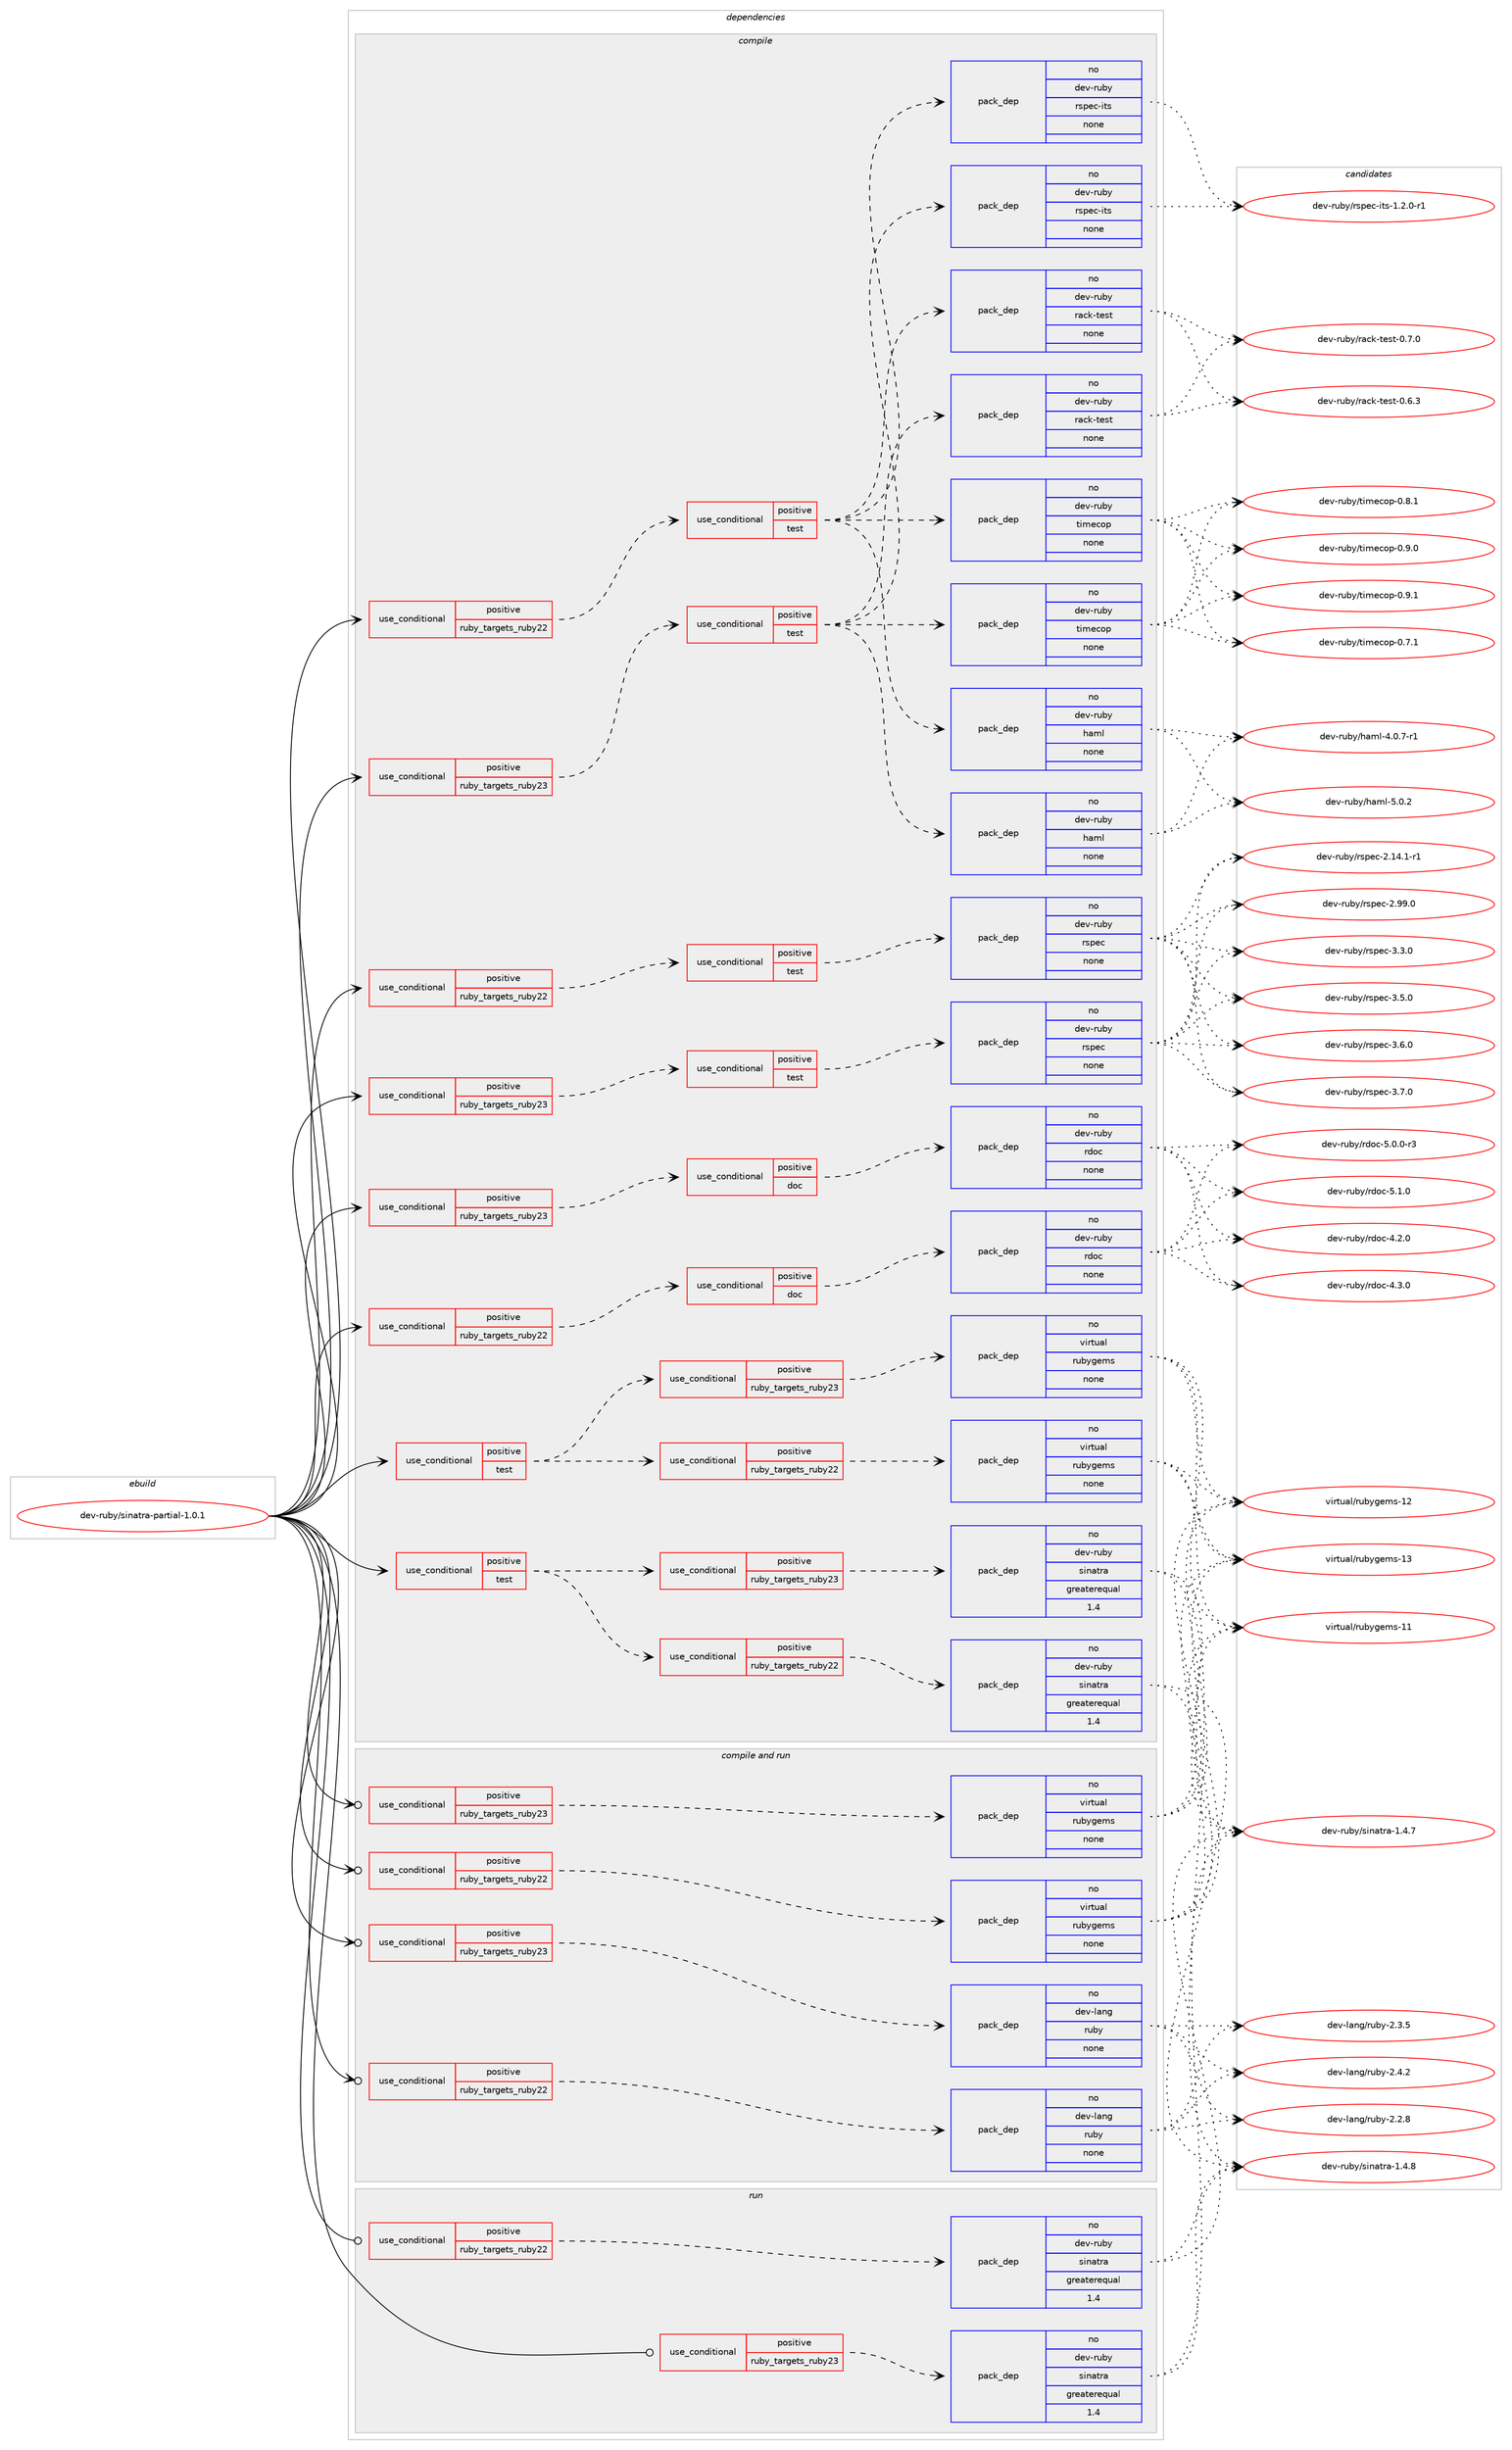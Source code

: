 digraph prolog {

# *************
# Graph options
# *************

newrank=true;
concentrate=true;
compound=true;
graph [rankdir=LR,fontname=Helvetica,fontsize=10,ranksep=1.5];#, ranksep=2.5, nodesep=0.2];
edge  [arrowhead=vee];
node  [fontname=Helvetica,fontsize=10];

# **********
# The ebuild
# **********

subgraph cluster_leftcol {
color=gray;
rank=same;
label=<<i>ebuild</i>>;
id [label="dev-ruby/sinatra-partial-1.0.1", color=red, width=4, href="../dev-ruby/sinatra-partial-1.0.1.svg"];
}

# ****************
# The dependencies
# ****************

subgraph cluster_midcol {
color=gray;
label=<<i>dependencies</i>>;
subgraph cluster_compile {
fillcolor="#eeeeee";
style=filled;
label=<<i>compile</i>>;
subgraph cond73410 {
dependency271660 [label=<<TABLE BORDER="0" CELLBORDER="1" CELLSPACING="0" CELLPADDING="4"><TR><TD ROWSPAN="3" CELLPADDING="10">use_conditional</TD></TR><TR><TD>positive</TD></TR><TR><TD>ruby_targets_ruby22</TD></TR></TABLE>>, shape=none, color=red];
subgraph cond73411 {
dependency271661 [label=<<TABLE BORDER="0" CELLBORDER="1" CELLSPACING="0" CELLPADDING="4"><TR><TD ROWSPAN="3" CELLPADDING="10">use_conditional</TD></TR><TR><TD>positive</TD></TR><TR><TD>doc</TD></TR></TABLE>>, shape=none, color=red];
subgraph pack194134 {
dependency271662 [label=<<TABLE BORDER="0" CELLBORDER="1" CELLSPACING="0" CELLPADDING="4" WIDTH="220"><TR><TD ROWSPAN="6" CELLPADDING="30">pack_dep</TD></TR><TR><TD WIDTH="110">no</TD></TR><TR><TD>dev-ruby</TD></TR><TR><TD>rdoc</TD></TR><TR><TD>none</TD></TR><TR><TD></TD></TR></TABLE>>, shape=none, color=blue];
}
dependency271661:e -> dependency271662:w [weight=20,style="dashed",arrowhead="vee"];
}
dependency271660:e -> dependency271661:w [weight=20,style="dashed",arrowhead="vee"];
}
id:e -> dependency271660:w [weight=20,style="solid",arrowhead="vee"];
subgraph cond73412 {
dependency271663 [label=<<TABLE BORDER="0" CELLBORDER="1" CELLSPACING="0" CELLPADDING="4"><TR><TD ROWSPAN="3" CELLPADDING="10">use_conditional</TD></TR><TR><TD>positive</TD></TR><TR><TD>ruby_targets_ruby22</TD></TR></TABLE>>, shape=none, color=red];
subgraph cond73413 {
dependency271664 [label=<<TABLE BORDER="0" CELLBORDER="1" CELLSPACING="0" CELLPADDING="4"><TR><TD ROWSPAN="3" CELLPADDING="10">use_conditional</TD></TR><TR><TD>positive</TD></TR><TR><TD>test</TD></TR></TABLE>>, shape=none, color=red];
subgraph pack194135 {
dependency271665 [label=<<TABLE BORDER="0" CELLBORDER="1" CELLSPACING="0" CELLPADDING="4" WIDTH="220"><TR><TD ROWSPAN="6" CELLPADDING="30">pack_dep</TD></TR><TR><TD WIDTH="110">no</TD></TR><TR><TD>dev-ruby</TD></TR><TR><TD>haml</TD></TR><TR><TD>none</TD></TR><TR><TD></TD></TR></TABLE>>, shape=none, color=blue];
}
dependency271664:e -> dependency271665:w [weight=20,style="dashed",arrowhead="vee"];
subgraph pack194136 {
dependency271666 [label=<<TABLE BORDER="0" CELLBORDER="1" CELLSPACING="0" CELLPADDING="4" WIDTH="220"><TR><TD ROWSPAN="6" CELLPADDING="30">pack_dep</TD></TR><TR><TD WIDTH="110">no</TD></TR><TR><TD>dev-ruby</TD></TR><TR><TD>rack-test</TD></TR><TR><TD>none</TD></TR><TR><TD></TD></TR></TABLE>>, shape=none, color=blue];
}
dependency271664:e -> dependency271666:w [weight=20,style="dashed",arrowhead="vee"];
subgraph pack194137 {
dependency271667 [label=<<TABLE BORDER="0" CELLBORDER="1" CELLSPACING="0" CELLPADDING="4" WIDTH="220"><TR><TD ROWSPAN="6" CELLPADDING="30">pack_dep</TD></TR><TR><TD WIDTH="110">no</TD></TR><TR><TD>dev-ruby</TD></TR><TR><TD>rspec-its</TD></TR><TR><TD>none</TD></TR><TR><TD></TD></TR></TABLE>>, shape=none, color=blue];
}
dependency271664:e -> dependency271667:w [weight=20,style="dashed",arrowhead="vee"];
subgraph pack194138 {
dependency271668 [label=<<TABLE BORDER="0" CELLBORDER="1" CELLSPACING="0" CELLPADDING="4" WIDTH="220"><TR><TD ROWSPAN="6" CELLPADDING="30">pack_dep</TD></TR><TR><TD WIDTH="110">no</TD></TR><TR><TD>dev-ruby</TD></TR><TR><TD>timecop</TD></TR><TR><TD>none</TD></TR><TR><TD></TD></TR></TABLE>>, shape=none, color=blue];
}
dependency271664:e -> dependency271668:w [weight=20,style="dashed",arrowhead="vee"];
}
dependency271663:e -> dependency271664:w [weight=20,style="dashed",arrowhead="vee"];
}
id:e -> dependency271663:w [weight=20,style="solid",arrowhead="vee"];
subgraph cond73414 {
dependency271669 [label=<<TABLE BORDER="0" CELLBORDER="1" CELLSPACING="0" CELLPADDING="4"><TR><TD ROWSPAN="3" CELLPADDING="10">use_conditional</TD></TR><TR><TD>positive</TD></TR><TR><TD>ruby_targets_ruby22</TD></TR></TABLE>>, shape=none, color=red];
subgraph cond73415 {
dependency271670 [label=<<TABLE BORDER="0" CELLBORDER="1" CELLSPACING="0" CELLPADDING="4"><TR><TD ROWSPAN="3" CELLPADDING="10">use_conditional</TD></TR><TR><TD>positive</TD></TR><TR><TD>test</TD></TR></TABLE>>, shape=none, color=red];
subgraph pack194139 {
dependency271671 [label=<<TABLE BORDER="0" CELLBORDER="1" CELLSPACING="0" CELLPADDING="4" WIDTH="220"><TR><TD ROWSPAN="6" CELLPADDING="30">pack_dep</TD></TR><TR><TD WIDTH="110">no</TD></TR><TR><TD>dev-ruby</TD></TR><TR><TD>rspec</TD></TR><TR><TD>none</TD></TR><TR><TD></TD></TR></TABLE>>, shape=none, color=blue];
}
dependency271670:e -> dependency271671:w [weight=20,style="dashed",arrowhead="vee"];
}
dependency271669:e -> dependency271670:w [weight=20,style="dashed",arrowhead="vee"];
}
id:e -> dependency271669:w [weight=20,style="solid",arrowhead="vee"];
subgraph cond73416 {
dependency271672 [label=<<TABLE BORDER="0" CELLBORDER="1" CELLSPACING="0" CELLPADDING="4"><TR><TD ROWSPAN="3" CELLPADDING="10">use_conditional</TD></TR><TR><TD>positive</TD></TR><TR><TD>ruby_targets_ruby23</TD></TR></TABLE>>, shape=none, color=red];
subgraph cond73417 {
dependency271673 [label=<<TABLE BORDER="0" CELLBORDER="1" CELLSPACING="0" CELLPADDING="4"><TR><TD ROWSPAN="3" CELLPADDING="10">use_conditional</TD></TR><TR><TD>positive</TD></TR><TR><TD>doc</TD></TR></TABLE>>, shape=none, color=red];
subgraph pack194140 {
dependency271674 [label=<<TABLE BORDER="0" CELLBORDER="1" CELLSPACING="0" CELLPADDING="4" WIDTH="220"><TR><TD ROWSPAN="6" CELLPADDING="30">pack_dep</TD></TR><TR><TD WIDTH="110">no</TD></TR><TR><TD>dev-ruby</TD></TR><TR><TD>rdoc</TD></TR><TR><TD>none</TD></TR><TR><TD></TD></TR></TABLE>>, shape=none, color=blue];
}
dependency271673:e -> dependency271674:w [weight=20,style="dashed",arrowhead="vee"];
}
dependency271672:e -> dependency271673:w [weight=20,style="dashed",arrowhead="vee"];
}
id:e -> dependency271672:w [weight=20,style="solid",arrowhead="vee"];
subgraph cond73418 {
dependency271675 [label=<<TABLE BORDER="0" CELLBORDER="1" CELLSPACING="0" CELLPADDING="4"><TR><TD ROWSPAN="3" CELLPADDING="10">use_conditional</TD></TR><TR><TD>positive</TD></TR><TR><TD>ruby_targets_ruby23</TD></TR></TABLE>>, shape=none, color=red];
subgraph cond73419 {
dependency271676 [label=<<TABLE BORDER="0" CELLBORDER="1" CELLSPACING="0" CELLPADDING="4"><TR><TD ROWSPAN="3" CELLPADDING="10">use_conditional</TD></TR><TR><TD>positive</TD></TR><TR><TD>test</TD></TR></TABLE>>, shape=none, color=red];
subgraph pack194141 {
dependency271677 [label=<<TABLE BORDER="0" CELLBORDER="1" CELLSPACING="0" CELLPADDING="4" WIDTH="220"><TR><TD ROWSPAN="6" CELLPADDING="30">pack_dep</TD></TR><TR><TD WIDTH="110">no</TD></TR><TR><TD>dev-ruby</TD></TR><TR><TD>haml</TD></TR><TR><TD>none</TD></TR><TR><TD></TD></TR></TABLE>>, shape=none, color=blue];
}
dependency271676:e -> dependency271677:w [weight=20,style="dashed",arrowhead="vee"];
subgraph pack194142 {
dependency271678 [label=<<TABLE BORDER="0" CELLBORDER="1" CELLSPACING="0" CELLPADDING="4" WIDTH="220"><TR><TD ROWSPAN="6" CELLPADDING="30">pack_dep</TD></TR><TR><TD WIDTH="110">no</TD></TR><TR><TD>dev-ruby</TD></TR><TR><TD>rack-test</TD></TR><TR><TD>none</TD></TR><TR><TD></TD></TR></TABLE>>, shape=none, color=blue];
}
dependency271676:e -> dependency271678:w [weight=20,style="dashed",arrowhead="vee"];
subgraph pack194143 {
dependency271679 [label=<<TABLE BORDER="0" CELLBORDER="1" CELLSPACING="0" CELLPADDING="4" WIDTH="220"><TR><TD ROWSPAN="6" CELLPADDING="30">pack_dep</TD></TR><TR><TD WIDTH="110">no</TD></TR><TR><TD>dev-ruby</TD></TR><TR><TD>rspec-its</TD></TR><TR><TD>none</TD></TR><TR><TD></TD></TR></TABLE>>, shape=none, color=blue];
}
dependency271676:e -> dependency271679:w [weight=20,style="dashed",arrowhead="vee"];
subgraph pack194144 {
dependency271680 [label=<<TABLE BORDER="0" CELLBORDER="1" CELLSPACING="0" CELLPADDING="4" WIDTH="220"><TR><TD ROWSPAN="6" CELLPADDING="30">pack_dep</TD></TR><TR><TD WIDTH="110">no</TD></TR><TR><TD>dev-ruby</TD></TR><TR><TD>timecop</TD></TR><TR><TD>none</TD></TR><TR><TD></TD></TR></TABLE>>, shape=none, color=blue];
}
dependency271676:e -> dependency271680:w [weight=20,style="dashed",arrowhead="vee"];
}
dependency271675:e -> dependency271676:w [weight=20,style="dashed",arrowhead="vee"];
}
id:e -> dependency271675:w [weight=20,style="solid",arrowhead="vee"];
subgraph cond73420 {
dependency271681 [label=<<TABLE BORDER="0" CELLBORDER="1" CELLSPACING="0" CELLPADDING="4"><TR><TD ROWSPAN="3" CELLPADDING="10">use_conditional</TD></TR><TR><TD>positive</TD></TR><TR><TD>ruby_targets_ruby23</TD></TR></TABLE>>, shape=none, color=red];
subgraph cond73421 {
dependency271682 [label=<<TABLE BORDER="0" CELLBORDER="1" CELLSPACING="0" CELLPADDING="4"><TR><TD ROWSPAN="3" CELLPADDING="10">use_conditional</TD></TR><TR><TD>positive</TD></TR><TR><TD>test</TD></TR></TABLE>>, shape=none, color=red];
subgraph pack194145 {
dependency271683 [label=<<TABLE BORDER="0" CELLBORDER="1" CELLSPACING="0" CELLPADDING="4" WIDTH="220"><TR><TD ROWSPAN="6" CELLPADDING="30">pack_dep</TD></TR><TR><TD WIDTH="110">no</TD></TR><TR><TD>dev-ruby</TD></TR><TR><TD>rspec</TD></TR><TR><TD>none</TD></TR><TR><TD></TD></TR></TABLE>>, shape=none, color=blue];
}
dependency271682:e -> dependency271683:w [weight=20,style="dashed",arrowhead="vee"];
}
dependency271681:e -> dependency271682:w [weight=20,style="dashed",arrowhead="vee"];
}
id:e -> dependency271681:w [weight=20,style="solid",arrowhead="vee"];
subgraph cond73422 {
dependency271684 [label=<<TABLE BORDER="0" CELLBORDER="1" CELLSPACING="0" CELLPADDING="4"><TR><TD ROWSPAN="3" CELLPADDING="10">use_conditional</TD></TR><TR><TD>positive</TD></TR><TR><TD>test</TD></TR></TABLE>>, shape=none, color=red];
subgraph cond73423 {
dependency271685 [label=<<TABLE BORDER="0" CELLBORDER="1" CELLSPACING="0" CELLPADDING="4"><TR><TD ROWSPAN="3" CELLPADDING="10">use_conditional</TD></TR><TR><TD>positive</TD></TR><TR><TD>ruby_targets_ruby22</TD></TR></TABLE>>, shape=none, color=red];
subgraph pack194146 {
dependency271686 [label=<<TABLE BORDER="0" CELLBORDER="1" CELLSPACING="0" CELLPADDING="4" WIDTH="220"><TR><TD ROWSPAN="6" CELLPADDING="30">pack_dep</TD></TR><TR><TD WIDTH="110">no</TD></TR><TR><TD>dev-ruby</TD></TR><TR><TD>sinatra</TD></TR><TR><TD>greaterequal</TD></TR><TR><TD>1.4</TD></TR></TABLE>>, shape=none, color=blue];
}
dependency271685:e -> dependency271686:w [weight=20,style="dashed",arrowhead="vee"];
}
dependency271684:e -> dependency271685:w [weight=20,style="dashed",arrowhead="vee"];
subgraph cond73424 {
dependency271687 [label=<<TABLE BORDER="0" CELLBORDER="1" CELLSPACING="0" CELLPADDING="4"><TR><TD ROWSPAN="3" CELLPADDING="10">use_conditional</TD></TR><TR><TD>positive</TD></TR><TR><TD>ruby_targets_ruby23</TD></TR></TABLE>>, shape=none, color=red];
subgraph pack194147 {
dependency271688 [label=<<TABLE BORDER="0" CELLBORDER="1" CELLSPACING="0" CELLPADDING="4" WIDTH="220"><TR><TD ROWSPAN="6" CELLPADDING="30">pack_dep</TD></TR><TR><TD WIDTH="110">no</TD></TR><TR><TD>dev-ruby</TD></TR><TR><TD>sinatra</TD></TR><TR><TD>greaterequal</TD></TR><TR><TD>1.4</TD></TR></TABLE>>, shape=none, color=blue];
}
dependency271687:e -> dependency271688:w [weight=20,style="dashed",arrowhead="vee"];
}
dependency271684:e -> dependency271687:w [weight=20,style="dashed",arrowhead="vee"];
}
id:e -> dependency271684:w [weight=20,style="solid",arrowhead="vee"];
subgraph cond73425 {
dependency271689 [label=<<TABLE BORDER="0" CELLBORDER="1" CELLSPACING="0" CELLPADDING="4"><TR><TD ROWSPAN="3" CELLPADDING="10">use_conditional</TD></TR><TR><TD>positive</TD></TR><TR><TD>test</TD></TR></TABLE>>, shape=none, color=red];
subgraph cond73426 {
dependency271690 [label=<<TABLE BORDER="0" CELLBORDER="1" CELLSPACING="0" CELLPADDING="4"><TR><TD ROWSPAN="3" CELLPADDING="10">use_conditional</TD></TR><TR><TD>positive</TD></TR><TR><TD>ruby_targets_ruby22</TD></TR></TABLE>>, shape=none, color=red];
subgraph pack194148 {
dependency271691 [label=<<TABLE BORDER="0" CELLBORDER="1" CELLSPACING="0" CELLPADDING="4" WIDTH="220"><TR><TD ROWSPAN="6" CELLPADDING="30">pack_dep</TD></TR><TR><TD WIDTH="110">no</TD></TR><TR><TD>virtual</TD></TR><TR><TD>rubygems</TD></TR><TR><TD>none</TD></TR><TR><TD></TD></TR></TABLE>>, shape=none, color=blue];
}
dependency271690:e -> dependency271691:w [weight=20,style="dashed",arrowhead="vee"];
}
dependency271689:e -> dependency271690:w [weight=20,style="dashed",arrowhead="vee"];
subgraph cond73427 {
dependency271692 [label=<<TABLE BORDER="0" CELLBORDER="1" CELLSPACING="0" CELLPADDING="4"><TR><TD ROWSPAN="3" CELLPADDING="10">use_conditional</TD></TR><TR><TD>positive</TD></TR><TR><TD>ruby_targets_ruby23</TD></TR></TABLE>>, shape=none, color=red];
subgraph pack194149 {
dependency271693 [label=<<TABLE BORDER="0" CELLBORDER="1" CELLSPACING="0" CELLPADDING="4" WIDTH="220"><TR><TD ROWSPAN="6" CELLPADDING="30">pack_dep</TD></TR><TR><TD WIDTH="110">no</TD></TR><TR><TD>virtual</TD></TR><TR><TD>rubygems</TD></TR><TR><TD>none</TD></TR><TR><TD></TD></TR></TABLE>>, shape=none, color=blue];
}
dependency271692:e -> dependency271693:w [weight=20,style="dashed",arrowhead="vee"];
}
dependency271689:e -> dependency271692:w [weight=20,style="dashed",arrowhead="vee"];
}
id:e -> dependency271689:w [weight=20,style="solid",arrowhead="vee"];
}
subgraph cluster_compileandrun {
fillcolor="#eeeeee";
style=filled;
label=<<i>compile and run</i>>;
subgraph cond73428 {
dependency271694 [label=<<TABLE BORDER="0" CELLBORDER="1" CELLSPACING="0" CELLPADDING="4"><TR><TD ROWSPAN="3" CELLPADDING="10">use_conditional</TD></TR><TR><TD>positive</TD></TR><TR><TD>ruby_targets_ruby22</TD></TR></TABLE>>, shape=none, color=red];
subgraph pack194150 {
dependency271695 [label=<<TABLE BORDER="0" CELLBORDER="1" CELLSPACING="0" CELLPADDING="4" WIDTH="220"><TR><TD ROWSPAN="6" CELLPADDING="30">pack_dep</TD></TR><TR><TD WIDTH="110">no</TD></TR><TR><TD>dev-lang</TD></TR><TR><TD>ruby</TD></TR><TR><TD>none</TD></TR><TR><TD></TD></TR></TABLE>>, shape=none, color=blue];
}
dependency271694:e -> dependency271695:w [weight=20,style="dashed",arrowhead="vee"];
}
id:e -> dependency271694:w [weight=20,style="solid",arrowhead="odotvee"];
subgraph cond73429 {
dependency271696 [label=<<TABLE BORDER="0" CELLBORDER="1" CELLSPACING="0" CELLPADDING="4"><TR><TD ROWSPAN="3" CELLPADDING="10">use_conditional</TD></TR><TR><TD>positive</TD></TR><TR><TD>ruby_targets_ruby22</TD></TR></TABLE>>, shape=none, color=red];
subgraph pack194151 {
dependency271697 [label=<<TABLE BORDER="0" CELLBORDER="1" CELLSPACING="0" CELLPADDING="4" WIDTH="220"><TR><TD ROWSPAN="6" CELLPADDING="30">pack_dep</TD></TR><TR><TD WIDTH="110">no</TD></TR><TR><TD>virtual</TD></TR><TR><TD>rubygems</TD></TR><TR><TD>none</TD></TR><TR><TD></TD></TR></TABLE>>, shape=none, color=blue];
}
dependency271696:e -> dependency271697:w [weight=20,style="dashed",arrowhead="vee"];
}
id:e -> dependency271696:w [weight=20,style="solid",arrowhead="odotvee"];
subgraph cond73430 {
dependency271698 [label=<<TABLE BORDER="0" CELLBORDER="1" CELLSPACING="0" CELLPADDING="4"><TR><TD ROWSPAN="3" CELLPADDING="10">use_conditional</TD></TR><TR><TD>positive</TD></TR><TR><TD>ruby_targets_ruby23</TD></TR></TABLE>>, shape=none, color=red];
subgraph pack194152 {
dependency271699 [label=<<TABLE BORDER="0" CELLBORDER="1" CELLSPACING="0" CELLPADDING="4" WIDTH="220"><TR><TD ROWSPAN="6" CELLPADDING="30">pack_dep</TD></TR><TR><TD WIDTH="110">no</TD></TR><TR><TD>dev-lang</TD></TR><TR><TD>ruby</TD></TR><TR><TD>none</TD></TR><TR><TD></TD></TR></TABLE>>, shape=none, color=blue];
}
dependency271698:e -> dependency271699:w [weight=20,style="dashed",arrowhead="vee"];
}
id:e -> dependency271698:w [weight=20,style="solid",arrowhead="odotvee"];
subgraph cond73431 {
dependency271700 [label=<<TABLE BORDER="0" CELLBORDER="1" CELLSPACING="0" CELLPADDING="4"><TR><TD ROWSPAN="3" CELLPADDING="10">use_conditional</TD></TR><TR><TD>positive</TD></TR><TR><TD>ruby_targets_ruby23</TD></TR></TABLE>>, shape=none, color=red];
subgraph pack194153 {
dependency271701 [label=<<TABLE BORDER="0" CELLBORDER="1" CELLSPACING="0" CELLPADDING="4" WIDTH="220"><TR><TD ROWSPAN="6" CELLPADDING="30">pack_dep</TD></TR><TR><TD WIDTH="110">no</TD></TR><TR><TD>virtual</TD></TR><TR><TD>rubygems</TD></TR><TR><TD>none</TD></TR><TR><TD></TD></TR></TABLE>>, shape=none, color=blue];
}
dependency271700:e -> dependency271701:w [weight=20,style="dashed",arrowhead="vee"];
}
id:e -> dependency271700:w [weight=20,style="solid",arrowhead="odotvee"];
}
subgraph cluster_run {
fillcolor="#eeeeee";
style=filled;
label=<<i>run</i>>;
subgraph cond73432 {
dependency271702 [label=<<TABLE BORDER="0" CELLBORDER="1" CELLSPACING="0" CELLPADDING="4"><TR><TD ROWSPAN="3" CELLPADDING="10">use_conditional</TD></TR><TR><TD>positive</TD></TR><TR><TD>ruby_targets_ruby22</TD></TR></TABLE>>, shape=none, color=red];
subgraph pack194154 {
dependency271703 [label=<<TABLE BORDER="0" CELLBORDER="1" CELLSPACING="0" CELLPADDING="4" WIDTH="220"><TR><TD ROWSPAN="6" CELLPADDING="30">pack_dep</TD></TR><TR><TD WIDTH="110">no</TD></TR><TR><TD>dev-ruby</TD></TR><TR><TD>sinatra</TD></TR><TR><TD>greaterequal</TD></TR><TR><TD>1.4</TD></TR></TABLE>>, shape=none, color=blue];
}
dependency271702:e -> dependency271703:w [weight=20,style="dashed",arrowhead="vee"];
}
id:e -> dependency271702:w [weight=20,style="solid",arrowhead="odot"];
subgraph cond73433 {
dependency271704 [label=<<TABLE BORDER="0" CELLBORDER="1" CELLSPACING="0" CELLPADDING="4"><TR><TD ROWSPAN="3" CELLPADDING="10">use_conditional</TD></TR><TR><TD>positive</TD></TR><TR><TD>ruby_targets_ruby23</TD></TR></TABLE>>, shape=none, color=red];
subgraph pack194155 {
dependency271705 [label=<<TABLE BORDER="0" CELLBORDER="1" CELLSPACING="0" CELLPADDING="4" WIDTH="220"><TR><TD ROWSPAN="6" CELLPADDING="30">pack_dep</TD></TR><TR><TD WIDTH="110">no</TD></TR><TR><TD>dev-ruby</TD></TR><TR><TD>sinatra</TD></TR><TR><TD>greaterequal</TD></TR><TR><TD>1.4</TD></TR></TABLE>>, shape=none, color=blue];
}
dependency271704:e -> dependency271705:w [weight=20,style="dashed",arrowhead="vee"];
}
id:e -> dependency271704:w [weight=20,style="solid",arrowhead="odot"];
}
}

# **************
# The candidates
# **************

subgraph cluster_choices {
rank=same;
color=gray;
label=<<i>candidates</i>>;

subgraph choice194134 {
color=black;
nodesep=1;
choice10010111845114117981214711410011199455246504648 [label="dev-ruby/rdoc-4.2.0", color=red, width=4,href="../dev-ruby/rdoc-4.2.0.svg"];
choice10010111845114117981214711410011199455246514648 [label="dev-ruby/rdoc-4.3.0", color=red, width=4,href="../dev-ruby/rdoc-4.3.0.svg"];
choice100101118451141179812147114100111994553464846484511451 [label="dev-ruby/rdoc-5.0.0-r3", color=red, width=4,href="../dev-ruby/rdoc-5.0.0-r3.svg"];
choice10010111845114117981214711410011199455346494648 [label="dev-ruby/rdoc-5.1.0", color=red, width=4,href="../dev-ruby/rdoc-5.1.0.svg"];
dependency271662:e -> choice10010111845114117981214711410011199455246504648:w [style=dotted,weight="100"];
dependency271662:e -> choice10010111845114117981214711410011199455246514648:w [style=dotted,weight="100"];
dependency271662:e -> choice100101118451141179812147114100111994553464846484511451:w [style=dotted,weight="100"];
dependency271662:e -> choice10010111845114117981214711410011199455346494648:w [style=dotted,weight="100"];
}
subgraph choice194135 {
color=black;
nodesep=1;
choice100101118451141179812147104971091084552464846554511449 [label="dev-ruby/haml-4.0.7-r1", color=red, width=4,href="../dev-ruby/haml-4.0.7-r1.svg"];
choice10010111845114117981214710497109108455346484650 [label="dev-ruby/haml-5.0.2", color=red, width=4,href="../dev-ruby/haml-5.0.2.svg"];
dependency271665:e -> choice100101118451141179812147104971091084552464846554511449:w [style=dotted,weight="100"];
dependency271665:e -> choice10010111845114117981214710497109108455346484650:w [style=dotted,weight="100"];
}
subgraph choice194136 {
color=black;
nodesep=1;
choice100101118451141179812147114979910745116101115116454846544651 [label="dev-ruby/rack-test-0.6.3", color=red, width=4,href="../dev-ruby/rack-test-0.6.3.svg"];
choice100101118451141179812147114979910745116101115116454846554648 [label="dev-ruby/rack-test-0.7.0", color=red, width=4,href="../dev-ruby/rack-test-0.7.0.svg"];
dependency271666:e -> choice100101118451141179812147114979910745116101115116454846544651:w [style=dotted,weight="100"];
dependency271666:e -> choice100101118451141179812147114979910745116101115116454846554648:w [style=dotted,weight="100"];
}
subgraph choice194137 {
color=black;
nodesep=1;
choice10010111845114117981214711411511210199451051161154549465046484511449 [label="dev-ruby/rspec-its-1.2.0-r1", color=red, width=4,href="../dev-ruby/rspec-its-1.2.0-r1.svg"];
dependency271667:e -> choice10010111845114117981214711411511210199451051161154549465046484511449:w [style=dotted,weight="100"];
}
subgraph choice194138 {
color=black;
nodesep=1;
choice10010111845114117981214711610510910199111112454846554649 [label="dev-ruby/timecop-0.7.1", color=red, width=4,href="../dev-ruby/timecop-0.7.1.svg"];
choice10010111845114117981214711610510910199111112454846564649 [label="dev-ruby/timecop-0.8.1", color=red, width=4,href="../dev-ruby/timecop-0.8.1.svg"];
choice10010111845114117981214711610510910199111112454846574648 [label="dev-ruby/timecop-0.9.0", color=red, width=4,href="../dev-ruby/timecop-0.9.0.svg"];
choice10010111845114117981214711610510910199111112454846574649 [label="dev-ruby/timecop-0.9.1", color=red, width=4,href="../dev-ruby/timecop-0.9.1.svg"];
dependency271668:e -> choice10010111845114117981214711610510910199111112454846554649:w [style=dotted,weight="100"];
dependency271668:e -> choice10010111845114117981214711610510910199111112454846564649:w [style=dotted,weight="100"];
dependency271668:e -> choice10010111845114117981214711610510910199111112454846574648:w [style=dotted,weight="100"];
dependency271668:e -> choice10010111845114117981214711610510910199111112454846574649:w [style=dotted,weight="100"];
}
subgraph choice194139 {
color=black;
nodesep=1;
choice10010111845114117981214711411511210199455046495246494511449 [label="dev-ruby/rspec-2.14.1-r1", color=red, width=4,href="../dev-ruby/rspec-2.14.1-r1.svg"];
choice1001011184511411798121471141151121019945504657574648 [label="dev-ruby/rspec-2.99.0", color=red, width=4,href="../dev-ruby/rspec-2.99.0.svg"];
choice10010111845114117981214711411511210199455146514648 [label="dev-ruby/rspec-3.3.0", color=red, width=4,href="../dev-ruby/rspec-3.3.0.svg"];
choice10010111845114117981214711411511210199455146534648 [label="dev-ruby/rspec-3.5.0", color=red, width=4,href="../dev-ruby/rspec-3.5.0.svg"];
choice10010111845114117981214711411511210199455146544648 [label="dev-ruby/rspec-3.6.0", color=red, width=4,href="../dev-ruby/rspec-3.6.0.svg"];
choice10010111845114117981214711411511210199455146554648 [label="dev-ruby/rspec-3.7.0", color=red, width=4,href="../dev-ruby/rspec-3.7.0.svg"];
dependency271671:e -> choice10010111845114117981214711411511210199455046495246494511449:w [style=dotted,weight="100"];
dependency271671:e -> choice1001011184511411798121471141151121019945504657574648:w [style=dotted,weight="100"];
dependency271671:e -> choice10010111845114117981214711411511210199455146514648:w [style=dotted,weight="100"];
dependency271671:e -> choice10010111845114117981214711411511210199455146534648:w [style=dotted,weight="100"];
dependency271671:e -> choice10010111845114117981214711411511210199455146544648:w [style=dotted,weight="100"];
dependency271671:e -> choice10010111845114117981214711411511210199455146554648:w [style=dotted,weight="100"];
}
subgraph choice194140 {
color=black;
nodesep=1;
choice10010111845114117981214711410011199455246504648 [label="dev-ruby/rdoc-4.2.0", color=red, width=4,href="../dev-ruby/rdoc-4.2.0.svg"];
choice10010111845114117981214711410011199455246514648 [label="dev-ruby/rdoc-4.3.0", color=red, width=4,href="../dev-ruby/rdoc-4.3.0.svg"];
choice100101118451141179812147114100111994553464846484511451 [label="dev-ruby/rdoc-5.0.0-r3", color=red, width=4,href="../dev-ruby/rdoc-5.0.0-r3.svg"];
choice10010111845114117981214711410011199455346494648 [label="dev-ruby/rdoc-5.1.0", color=red, width=4,href="../dev-ruby/rdoc-5.1.0.svg"];
dependency271674:e -> choice10010111845114117981214711410011199455246504648:w [style=dotted,weight="100"];
dependency271674:e -> choice10010111845114117981214711410011199455246514648:w [style=dotted,weight="100"];
dependency271674:e -> choice100101118451141179812147114100111994553464846484511451:w [style=dotted,weight="100"];
dependency271674:e -> choice10010111845114117981214711410011199455346494648:w [style=dotted,weight="100"];
}
subgraph choice194141 {
color=black;
nodesep=1;
choice100101118451141179812147104971091084552464846554511449 [label="dev-ruby/haml-4.0.7-r1", color=red, width=4,href="../dev-ruby/haml-4.0.7-r1.svg"];
choice10010111845114117981214710497109108455346484650 [label="dev-ruby/haml-5.0.2", color=red, width=4,href="../dev-ruby/haml-5.0.2.svg"];
dependency271677:e -> choice100101118451141179812147104971091084552464846554511449:w [style=dotted,weight="100"];
dependency271677:e -> choice10010111845114117981214710497109108455346484650:w [style=dotted,weight="100"];
}
subgraph choice194142 {
color=black;
nodesep=1;
choice100101118451141179812147114979910745116101115116454846544651 [label="dev-ruby/rack-test-0.6.3", color=red, width=4,href="../dev-ruby/rack-test-0.6.3.svg"];
choice100101118451141179812147114979910745116101115116454846554648 [label="dev-ruby/rack-test-0.7.0", color=red, width=4,href="../dev-ruby/rack-test-0.7.0.svg"];
dependency271678:e -> choice100101118451141179812147114979910745116101115116454846544651:w [style=dotted,weight="100"];
dependency271678:e -> choice100101118451141179812147114979910745116101115116454846554648:w [style=dotted,weight="100"];
}
subgraph choice194143 {
color=black;
nodesep=1;
choice10010111845114117981214711411511210199451051161154549465046484511449 [label="dev-ruby/rspec-its-1.2.0-r1", color=red, width=4,href="../dev-ruby/rspec-its-1.2.0-r1.svg"];
dependency271679:e -> choice10010111845114117981214711411511210199451051161154549465046484511449:w [style=dotted,weight="100"];
}
subgraph choice194144 {
color=black;
nodesep=1;
choice10010111845114117981214711610510910199111112454846554649 [label="dev-ruby/timecop-0.7.1", color=red, width=4,href="../dev-ruby/timecop-0.7.1.svg"];
choice10010111845114117981214711610510910199111112454846564649 [label="dev-ruby/timecop-0.8.1", color=red, width=4,href="../dev-ruby/timecop-0.8.1.svg"];
choice10010111845114117981214711610510910199111112454846574648 [label="dev-ruby/timecop-0.9.0", color=red, width=4,href="../dev-ruby/timecop-0.9.0.svg"];
choice10010111845114117981214711610510910199111112454846574649 [label="dev-ruby/timecop-0.9.1", color=red, width=4,href="../dev-ruby/timecop-0.9.1.svg"];
dependency271680:e -> choice10010111845114117981214711610510910199111112454846554649:w [style=dotted,weight="100"];
dependency271680:e -> choice10010111845114117981214711610510910199111112454846564649:w [style=dotted,weight="100"];
dependency271680:e -> choice10010111845114117981214711610510910199111112454846574648:w [style=dotted,weight="100"];
dependency271680:e -> choice10010111845114117981214711610510910199111112454846574649:w [style=dotted,weight="100"];
}
subgraph choice194145 {
color=black;
nodesep=1;
choice10010111845114117981214711411511210199455046495246494511449 [label="dev-ruby/rspec-2.14.1-r1", color=red, width=4,href="../dev-ruby/rspec-2.14.1-r1.svg"];
choice1001011184511411798121471141151121019945504657574648 [label="dev-ruby/rspec-2.99.0", color=red, width=4,href="../dev-ruby/rspec-2.99.0.svg"];
choice10010111845114117981214711411511210199455146514648 [label="dev-ruby/rspec-3.3.0", color=red, width=4,href="../dev-ruby/rspec-3.3.0.svg"];
choice10010111845114117981214711411511210199455146534648 [label="dev-ruby/rspec-3.5.0", color=red, width=4,href="../dev-ruby/rspec-3.5.0.svg"];
choice10010111845114117981214711411511210199455146544648 [label="dev-ruby/rspec-3.6.0", color=red, width=4,href="../dev-ruby/rspec-3.6.0.svg"];
choice10010111845114117981214711411511210199455146554648 [label="dev-ruby/rspec-3.7.0", color=red, width=4,href="../dev-ruby/rspec-3.7.0.svg"];
dependency271683:e -> choice10010111845114117981214711411511210199455046495246494511449:w [style=dotted,weight="100"];
dependency271683:e -> choice1001011184511411798121471141151121019945504657574648:w [style=dotted,weight="100"];
dependency271683:e -> choice10010111845114117981214711411511210199455146514648:w [style=dotted,weight="100"];
dependency271683:e -> choice10010111845114117981214711411511210199455146534648:w [style=dotted,weight="100"];
dependency271683:e -> choice10010111845114117981214711411511210199455146544648:w [style=dotted,weight="100"];
dependency271683:e -> choice10010111845114117981214711411511210199455146554648:w [style=dotted,weight="100"];
}
subgraph choice194146 {
color=black;
nodesep=1;
choice1001011184511411798121471151051109711611497454946524655 [label="dev-ruby/sinatra-1.4.7", color=red, width=4,href="../dev-ruby/sinatra-1.4.7.svg"];
choice1001011184511411798121471151051109711611497454946524656 [label="dev-ruby/sinatra-1.4.8", color=red, width=4,href="../dev-ruby/sinatra-1.4.8.svg"];
dependency271686:e -> choice1001011184511411798121471151051109711611497454946524655:w [style=dotted,weight="100"];
dependency271686:e -> choice1001011184511411798121471151051109711611497454946524656:w [style=dotted,weight="100"];
}
subgraph choice194147 {
color=black;
nodesep=1;
choice1001011184511411798121471151051109711611497454946524655 [label="dev-ruby/sinatra-1.4.7", color=red, width=4,href="../dev-ruby/sinatra-1.4.7.svg"];
choice1001011184511411798121471151051109711611497454946524656 [label="dev-ruby/sinatra-1.4.8", color=red, width=4,href="../dev-ruby/sinatra-1.4.8.svg"];
dependency271688:e -> choice1001011184511411798121471151051109711611497454946524655:w [style=dotted,weight="100"];
dependency271688:e -> choice1001011184511411798121471151051109711611497454946524656:w [style=dotted,weight="100"];
}
subgraph choice194148 {
color=black;
nodesep=1;
choice118105114116117971084711411798121103101109115454949 [label="virtual/rubygems-11", color=red, width=4,href="../virtual/rubygems-11.svg"];
choice118105114116117971084711411798121103101109115454950 [label="virtual/rubygems-12", color=red, width=4,href="../virtual/rubygems-12.svg"];
choice118105114116117971084711411798121103101109115454951 [label="virtual/rubygems-13", color=red, width=4,href="../virtual/rubygems-13.svg"];
dependency271691:e -> choice118105114116117971084711411798121103101109115454949:w [style=dotted,weight="100"];
dependency271691:e -> choice118105114116117971084711411798121103101109115454950:w [style=dotted,weight="100"];
dependency271691:e -> choice118105114116117971084711411798121103101109115454951:w [style=dotted,weight="100"];
}
subgraph choice194149 {
color=black;
nodesep=1;
choice118105114116117971084711411798121103101109115454949 [label="virtual/rubygems-11", color=red, width=4,href="../virtual/rubygems-11.svg"];
choice118105114116117971084711411798121103101109115454950 [label="virtual/rubygems-12", color=red, width=4,href="../virtual/rubygems-12.svg"];
choice118105114116117971084711411798121103101109115454951 [label="virtual/rubygems-13", color=red, width=4,href="../virtual/rubygems-13.svg"];
dependency271693:e -> choice118105114116117971084711411798121103101109115454949:w [style=dotted,weight="100"];
dependency271693:e -> choice118105114116117971084711411798121103101109115454950:w [style=dotted,weight="100"];
dependency271693:e -> choice118105114116117971084711411798121103101109115454951:w [style=dotted,weight="100"];
}
subgraph choice194150 {
color=black;
nodesep=1;
choice10010111845108971101034711411798121455046504656 [label="dev-lang/ruby-2.2.8", color=red, width=4,href="../dev-lang/ruby-2.2.8.svg"];
choice10010111845108971101034711411798121455046514653 [label="dev-lang/ruby-2.3.5", color=red, width=4,href="../dev-lang/ruby-2.3.5.svg"];
choice10010111845108971101034711411798121455046524650 [label="dev-lang/ruby-2.4.2", color=red, width=4,href="../dev-lang/ruby-2.4.2.svg"];
dependency271695:e -> choice10010111845108971101034711411798121455046504656:w [style=dotted,weight="100"];
dependency271695:e -> choice10010111845108971101034711411798121455046514653:w [style=dotted,weight="100"];
dependency271695:e -> choice10010111845108971101034711411798121455046524650:w [style=dotted,weight="100"];
}
subgraph choice194151 {
color=black;
nodesep=1;
choice118105114116117971084711411798121103101109115454949 [label="virtual/rubygems-11", color=red, width=4,href="../virtual/rubygems-11.svg"];
choice118105114116117971084711411798121103101109115454950 [label="virtual/rubygems-12", color=red, width=4,href="../virtual/rubygems-12.svg"];
choice118105114116117971084711411798121103101109115454951 [label="virtual/rubygems-13", color=red, width=4,href="../virtual/rubygems-13.svg"];
dependency271697:e -> choice118105114116117971084711411798121103101109115454949:w [style=dotted,weight="100"];
dependency271697:e -> choice118105114116117971084711411798121103101109115454950:w [style=dotted,weight="100"];
dependency271697:e -> choice118105114116117971084711411798121103101109115454951:w [style=dotted,weight="100"];
}
subgraph choice194152 {
color=black;
nodesep=1;
choice10010111845108971101034711411798121455046504656 [label="dev-lang/ruby-2.2.8", color=red, width=4,href="../dev-lang/ruby-2.2.8.svg"];
choice10010111845108971101034711411798121455046514653 [label="dev-lang/ruby-2.3.5", color=red, width=4,href="../dev-lang/ruby-2.3.5.svg"];
choice10010111845108971101034711411798121455046524650 [label="dev-lang/ruby-2.4.2", color=red, width=4,href="../dev-lang/ruby-2.4.2.svg"];
dependency271699:e -> choice10010111845108971101034711411798121455046504656:w [style=dotted,weight="100"];
dependency271699:e -> choice10010111845108971101034711411798121455046514653:w [style=dotted,weight="100"];
dependency271699:e -> choice10010111845108971101034711411798121455046524650:w [style=dotted,weight="100"];
}
subgraph choice194153 {
color=black;
nodesep=1;
choice118105114116117971084711411798121103101109115454949 [label="virtual/rubygems-11", color=red, width=4,href="../virtual/rubygems-11.svg"];
choice118105114116117971084711411798121103101109115454950 [label="virtual/rubygems-12", color=red, width=4,href="../virtual/rubygems-12.svg"];
choice118105114116117971084711411798121103101109115454951 [label="virtual/rubygems-13", color=red, width=4,href="../virtual/rubygems-13.svg"];
dependency271701:e -> choice118105114116117971084711411798121103101109115454949:w [style=dotted,weight="100"];
dependency271701:e -> choice118105114116117971084711411798121103101109115454950:w [style=dotted,weight="100"];
dependency271701:e -> choice118105114116117971084711411798121103101109115454951:w [style=dotted,weight="100"];
}
subgraph choice194154 {
color=black;
nodesep=1;
choice1001011184511411798121471151051109711611497454946524655 [label="dev-ruby/sinatra-1.4.7", color=red, width=4,href="../dev-ruby/sinatra-1.4.7.svg"];
choice1001011184511411798121471151051109711611497454946524656 [label="dev-ruby/sinatra-1.4.8", color=red, width=4,href="../dev-ruby/sinatra-1.4.8.svg"];
dependency271703:e -> choice1001011184511411798121471151051109711611497454946524655:w [style=dotted,weight="100"];
dependency271703:e -> choice1001011184511411798121471151051109711611497454946524656:w [style=dotted,weight="100"];
}
subgraph choice194155 {
color=black;
nodesep=1;
choice1001011184511411798121471151051109711611497454946524655 [label="dev-ruby/sinatra-1.4.7", color=red, width=4,href="../dev-ruby/sinatra-1.4.7.svg"];
choice1001011184511411798121471151051109711611497454946524656 [label="dev-ruby/sinatra-1.4.8", color=red, width=4,href="../dev-ruby/sinatra-1.4.8.svg"];
dependency271705:e -> choice1001011184511411798121471151051109711611497454946524655:w [style=dotted,weight="100"];
dependency271705:e -> choice1001011184511411798121471151051109711611497454946524656:w [style=dotted,weight="100"];
}
}

}
